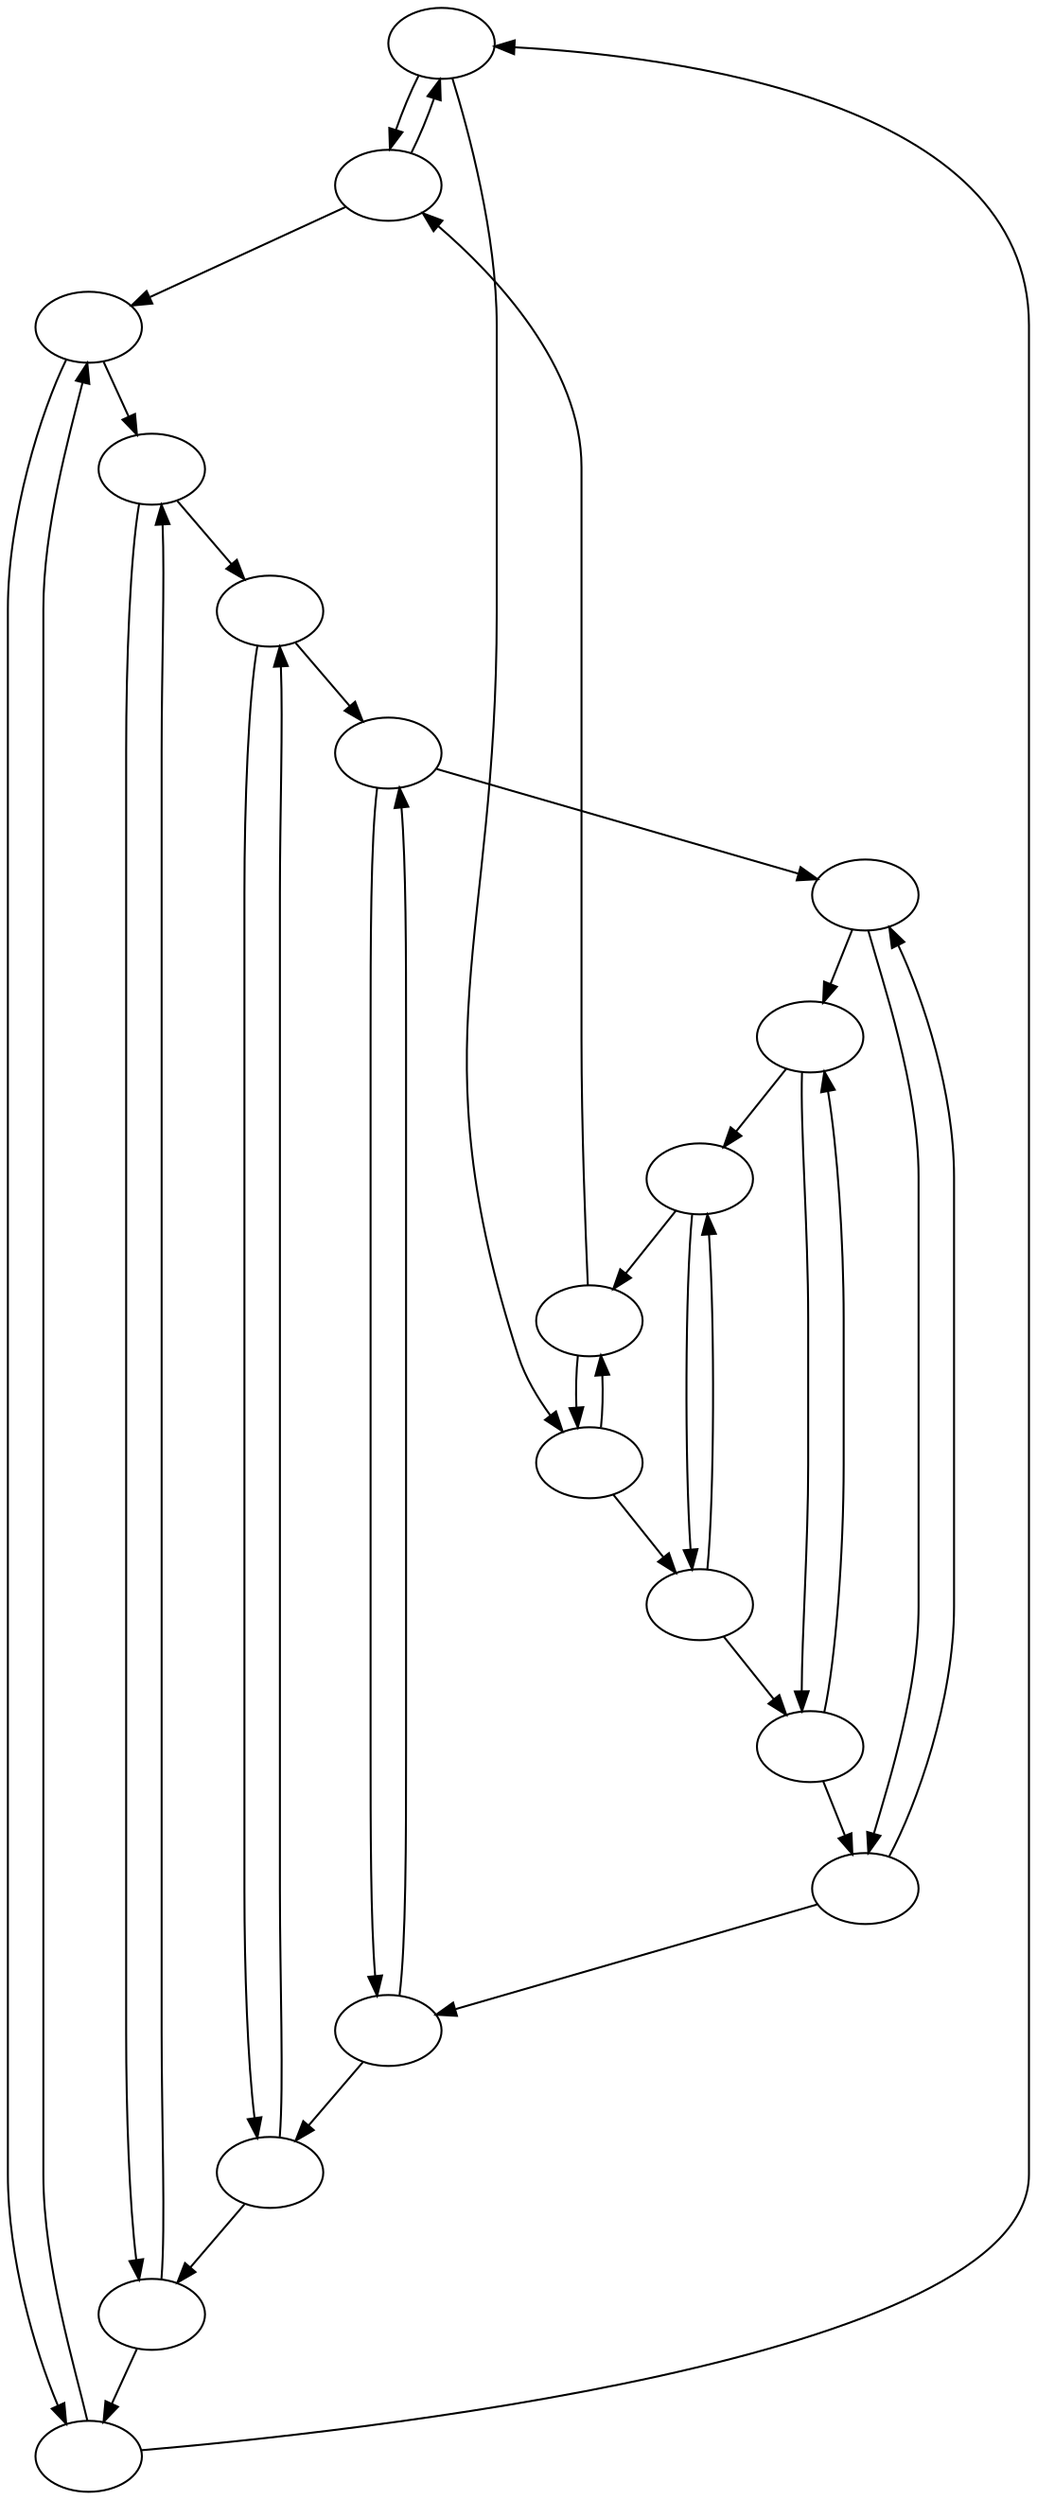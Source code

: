 /* Created by Wolfram Mathematica 9.0 : www.wolfram.com */

digraph {
	1 [label=""];
	2 [label=""];
	3 [label=""];
	4 [label=""];
	5 [label=""];
	6 [label=""];
	7 [label=""];
	8 [label=""];
	9 [label=""];
	10 [label=""];
	11 [label=""];
	12 [label=""];
	13 [label=""];
	14 [label=""];
	15 [label=""];
	16 [label=""];
	17 [label=""];
	18 [label=""];
	1 -> 2;
	1 -> 4;
	2 -> 1;
	2 -> 3;
	3 -> 17;
	3 -> 5;
	4 -> 18;
	4 -> 6;
	5 -> 16;
	5 -> 7;
	6 -> 15;
	6 -> 8;
	7 -> 14;
	7 -> 9;
	8 -> 13;
	8 -> 10;
	9 -> 12;
	9 -> 11;
	10 -> 11;
	10 -> 12;
	11 -> 10;
	11 -> 13;
	12 -> 9;
	12 -> 14;
	13 -> 8;
	13 -> 15;
	14 -> 7;
	14 -> 16;
	15 -> 6;
	15 -> 18;
	16 -> 5;
	16 -> 17;
	17 -> 3;
	17 -> 1;
	18 -> 4;
	18 -> 2;
}